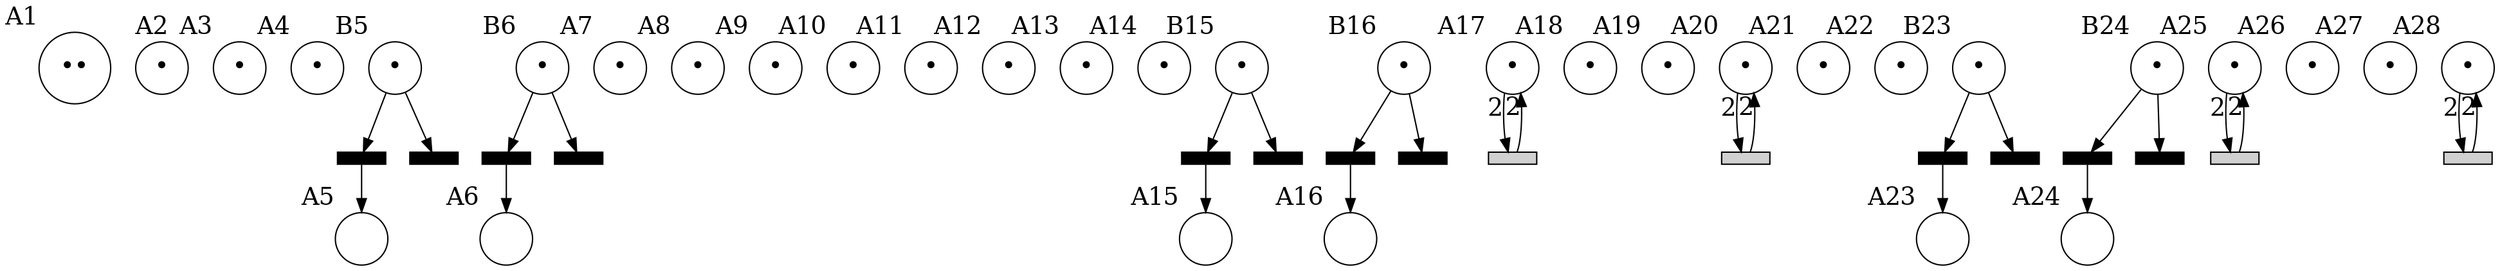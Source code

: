 digraph G {

	node[fontsize=18];
	edge[fontsize=18];
	A1 [shape=circle,xlabel="A1",label="••",pos="0.000000,0.000000!"];
	A2 [shape=circle,xlabel="A2",label="•",pos="0.000000,-0.746947!"];
	A3 [shape=circle,xlabel="A3",label="•",pos="0.000000,-1.493894!"];
	A4 [shape=circle,xlabel="A4",label="•",pos="0.000000,-2.240841!"];
	A5 [shape=circle,xlabel="A5",label=" ",pos="-0.746947,-2.614314!"];
	B5 [shape=circle,xlabel="B5",label="•",pos="-0.746947,-1.601814!"];
	A6 [shape=circle,xlabel="A6",label=" ",pos="-1.493894,-2.987788!"];
	B6 [shape=circle,xlabel="B6",label="•",pos="-1.493894,-1.975288!"];
	A7 [shape=circle,xlabel="A7",label="•",pos="-2.240841,-3.361261!"];
	A8 [shape=circle,xlabel="A8",label="•",pos="-2.987788,-3.734735!"];
	A9 [shape=circle,xlabel="A9",label="•",pos="0.746947,-2.614314!"];
	A10 [shape=circle,xlabel="A10",label="•",pos="1.493894,-2.987788!"];
	A11 [shape=circle,xlabel="A11",label="•",pos="2.240841,-3.361261!"];
	A12 [shape=circle,xlabel="A12",label="•",pos="2.987788,-3.734735!"];
	A13 [shape=circle,xlabel="A13",label="•",pos="-2.987788,-4.481681!"];
	A14 [shape=circle,xlabel="A14",label="•",pos="-2.987788,-5.228628!"];
	A15 [shape=circle,xlabel="A15",label=" ",pos="-3.734735,-5.602102!"];
	B15 [shape=circle,xlabel="B15",label="•",pos="-3.734735,-4.589602!"];
	A16 [shape=circle,xlabel="A16",label=" ",pos="-4.481681,-5.975575!"];
	B16 [shape=circle,xlabel="B16",label="•",pos="-4.481681,-4.963075!"];
	A17 [shape=circle,xlabel="A17",label="•",pos="-5.228628,-6.349049!"];
	A18 [shape=circle,xlabel="A18",label="•",pos="-2.240841,-5.602102!"];
	A19 [shape=circle,xlabel="A19",label="•",pos="-1.493894,-5.975575!"];
	A20 [shape=circle,xlabel="A20",label="•",pos="-0.746947,-6.349049!"];
	A21 [shape=circle,xlabel="A21",label="•",pos="2.987788,-4.481681!"];
	A22 [shape=circle,xlabel="A22",label="•",pos="2.987788,-5.228628!"];
	A23 [shape=circle,xlabel="A23",label=" ",pos="2.240841,-5.602102!"];
	B23 [shape=circle,xlabel="B23",label="•",pos="2.240841,-4.589602!"];
	A24 [shape=circle,xlabel="A24",label=" ",pos="1.493894,-5.975575!"];
	B24 [shape=circle,xlabel="B24",label="•",pos="1.493894,-4.963075!"];
	A25 [shape=circle,xlabel="A25",label="•",pos="0.746947,-6.349049!"];
	A26 [shape=circle,xlabel="A26",label="•",pos="3.734735,-5.602102!"];
	A27 [shape=circle,xlabel="A27",label="•",pos="4.481681,-5.975575!"];
	A28 [shape=circle,xlabel="A28",label="•",pos="5.228628,-6.349049!"];
	tb5 [shape=rect,fixedsize=true,height=0.12,width=0.5,style=filled,fillcolor=black,xlabel="",label="",pos="-0.746947,-2.108064!"];
	tAb5 [shape=rect,fixedsize=true,height=0.12,width=0.5,style=filled,fillcolor=black,xlabel="",label="",pos="-0.746947,-1.095564!"];
	tb6 [shape=rect,fixedsize=true,height=0.12,width=0.5,style=filled,fillcolor=black,xlabel="",label="",pos="-1.493894,-2.481538!"];
	tAb6 [shape=rect,fixedsize=true,height=0.12,width=0.5,style=filled,fillcolor=black,xlabel="",label="",pos="-1.493894,-1.469038!"];
	tb15 [shape=rect,fixedsize=true,height=0.12,width=0.5,style=filled,fillcolor=black,xlabel="",label="",pos="-3.734735,-5.095852!"];
	tAb15 [shape=rect,fixedsize=true,height=0.12,width=0.5,style=filled,fillcolor=black,xlabel="",label="",pos="-3.734735,-4.083352!"];
	tb16 [shape=rect,fixedsize=true,height=0.12,width=0.5,style=filled,fillcolor=black,xlabel="",label="",pos="-4.481681,-5.469325!"];
	tAb16 [shape=rect,fixedsize=true,height=0.12,width=0.5,style=filled,fillcolor=black,xlabel="",label="",pos="-4.481681,-4.456825!"];
	tb23 [shape=rect,fixedsize=true,height=0.12,width=0.5,style=filled,fillcolor=black,xlabel="",label="",pos="2.240841,-5.095852!"];
	tAb23 [shape=rect,fixedsize=true,height=0.12,width=0.5,style=filled,fillcolor=black,xlabel="",label="",pos="2.240841,-4.083352!"];
	tb24 [shape=rect,fixedsize=true,height=0.12,width=0.5,style=filled,fillcolor=black,xlabel="",label="",pos="1.493894,-5.469325!"];
	tAb24 [shape=rect,fixedsize=true,height=0.12,width=0.5,style=filled,fillcolor=black,xlabel="",label="",pos="1.493894,-4.456825!"];
	tloop17 [shape=rect,fixedsize=true,height=0.12,width=0.5,style=filled,fillcolor="#D0D0D0",xlabel="",label="",pos="-5.228628,-7.099049!"];
	tloop20 [shape=rect,fixedsize=true,height=0.12,width=0.5,style=filled,fillcolor="#D0D0D0",xlabel="",label="",pos="-0.746947,-7.099049!"];
	tloop25 [shape=rect,fixedsize=true,height=0.12,width=0.5,style=filled,fillcolor="#D0D0D0",xlabel="",label="",pos="0.746947,-7.099049!"];
	tloop28 [shape=rect,fixedsize=true,height=0.12,width=0.5,style=filled,fillcolor="#D0D0D0",xlabel="",label="",pos="5.228628,-7.099049!"];
	B5 -> tb5;
	B5 -> tAb5;
	B6 -> tb6;
	B6 -> tAb6;
	B15 -> tb15;
	B15 -> tAb15;
	B16 -> tb16;
	B16 -> tAb16;
	B23 -> tb23;
	B23 -> tAb23;
	B24 -> tb24;
	B24 -> tAb24;
	A17 -> tloop17 [xlabel="2"];
	A20 -> tloop20 [xlabel="2"];
	A25 -> tloop25 [xlabel="2"];
	A28 -> tloop28 [xlabel="2"];
	tb5 -> A5;
	tb6 -> A6;
	tb15 -> A15;
	tb16 -> A16;
	tb23 -> A23;
	tb24 -> A24;
	tloop17 -> A17 [xlabel="2"];
	tloop20 -> A20 [xlabel="2"];
	tloop25 -> A25 [xlabel="2"];
	tloop28 -> A28 [xlabel="2"];
}
